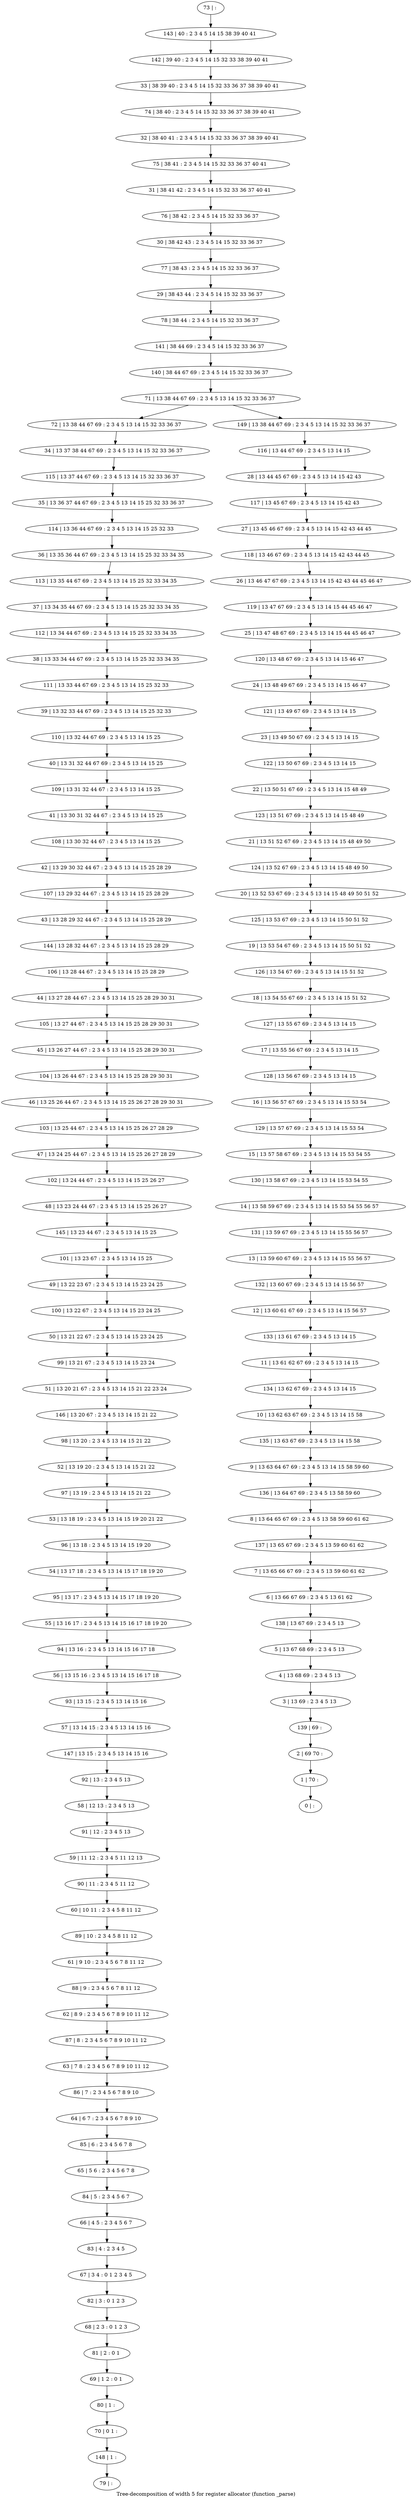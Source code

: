 digraph G {
graph [label="Tree-decomposition of width 5 for register allocator (function _parse)"]
0[label="0 | : "];
1[label="1 | 70 : "];
2[label="2 | 69 70 : "];
3[label="3 | 13 69 : 2 3 4 5 13 "];
4[label="4 | 13 68 69 : 2 3 4 5 13 "];
5[label="5 | 13 67 68 69 : 2 3 4 5 13 "];
6[label="6 | 13 66 67 69 : 2 3 4 5 13 61 62 "];
7[label="7 | 13 65 66 67 69 : 2 3 4 5 13 59 60 61 62 "];
8[label="8 | 13 64 65 67 69 : 2 3 4 5 13 58 59 60 61 62 "];
9[label="9 | 13 63 64 67 69 : 2 3 4 5 13 14 15 58 59 60 "];
10[label="10 | 13 62 63 67 69 : 2 3 4 5 13 14 15 58 "];
11[label="11 | 13 61 62 67 69 : 2 3 4 5 13 14 15 "];
12[label="12 | 13 60 61 67 69 : 2 3 4 5 13 14 15 56 57 "];
13[label="13 | 13 59 60 67 69 : 2 3 4 5 13 14 15 55 56 57 "];
14[label="14 | 13 58 59 67 69 : 2 3 4 5 13 14 15 53 54 55 56 57 "];
15[label="15 | 13 57 58 67 69 : 2 3 4 5 13 14 15 53 54 55 "];
16[label="16 | 13 56 57 67 69 : 2 3 4 5 13 14 15 53 54 "];
17[label="17 | 13 55 56 67 69 : 2 3 4 5 13 14 15 "];
18[label="18 | 13 54 55 67 69 : 2 3 4 5 13 14 15 51 52 "];
19[label="19 | 13 53 54 67 69 : 2 3 4 5 13 14 15 50 51 52 "];
20[label="20 | 13 52 53 67 69 : 2 3 4 5 13 14 15 48 49 50 51 52 "];
21[label="21 | 13 51 52 67 69 : 2 3 4 5 13 14 15 48 49 50 "];
22[label="22 | 13 50 51 67 69 : 2 3 4 5 13 14 15 48 49 "];
23[label="23 | 13 49 50 67 69 : 2 3 4 5 13 14 15 "];
24[label="24 | 13 48 49 67 69 : 2 3 4 5 13 14 15 46 47 "];
25[label="25 | 13 47 48 67 69 : 2 3 4 5 13 14 15 44 45 46 47 "];
26[label="26 | 13 46 47 67 69 : 2 3 4 5 13 14 15 42 43 44 45 46 47 "];
27[label="27 | 13 45 46 67 69 : 2 3 4 5 13 14 15 42 43 44 45 "];
28[label="28 | 13 44 45 67 69 : 2 3 4 5 13 14 15 42 43 "];
29[label="29 | 38 43 44 : 2 3 4 5 14 15 32 33 36 37 "];
30[label="30 | 38 42 43 : 2 3 4 5 14 15 32 33 36 37 "];
31[label="31 | 38 41 42 : 2 3 4 5 14 15 32 33 36 37 40 41 "];
32[label="32 | 38 40 41 : 2 3 4 5 14 15 32 33 36 37 38 39 40 41 "];
33[label="33 | 38 39 40 : 2 3 4 5 14 15 32 33 36 37 38 39 40 41 "];
34[label="34 | 13 37 38 44 67 69 : 2 3 4 5 13 14 15 32 33 36 37 "];
35[label="35 | 13 36 37 44 67 69 : 2 3 4 5 13 14 15 25 32 33 36 37 "];
36[label="36 | 13 35 36 44 67 69 : 2 3 4 5 13 14 15 25 32 33 34 35 "];
37[label="37 | 13 34 35 44 67 69 : 2 3 4 5 13 14 15 25 32 33 34 35 "];
38[label="38 | 13 33 34 44 67 69 : 2 3 4 5 13 14 15 25 32 33 34 35 "];
39[label="39 | 13 32 33 44 67 69 : 2 3 4 5 13 14 15 25 32 33 "];
40[label="40 | 13 31 32 44 67 69 : 2 3 4 5 13 14 15 25 "];
41[label="41 | 13 30 31 32 44 67 : 2 3 4 5 13 14 15 25 "];
42[label="42 | 13 29 30 32 44 67 : 2 3 4 5 13 14 15 25 28 29 "];
43[label="43 | 13 28 29 32 44 67 : 2 3 4 5 13 14 15 25 28 29 "];
44[label="44 | 13 27 28 44 67 : 2 3 4 5 13 14 15 25 28 29 30 31 "];
45[label="45 | 13 26 27 44 67 : 2 3 4 5 13 14 15 25 28 29 30 31 "];
46[label="46 | 13 25 26 44 67 : 2 3 4 5 13 14 15 25 26 27 28 29 30 31 "];
47[label="47 | 13 24 25 44 67 : 2 3 4 5 13 14 15 25 26 27 28 29 "];
48[label="48 | 13 23 24 44 67 : 2 3 4 5 13 14 15 25 26 27 "];
49[label="49 | 13 22 23 67 : 2 3 4 5 13 14 15 23 24 25 "];
50[label="50 | 13 21 22 67 : 2 3 4 5 13 14 15 23 24 25 "];
51[label="51 | 13 20 21 67 : 2 3 4 5 13 14 15 21 22 23 24 "];
52[label="52 | 13 19 20 : 2 3 4 5 13 14 15 21 22 "];
53[label="53 | 13 18 19 : 2 3 4 5 13 14 15 19 20 21 22 "];
54[label="54 | 13 17 18 : 2 3 4 5 13 14 15 17 18 19 20 "];
55[label="55 | 13 16 17 : 2 3 4 5 13 14 15 16 17 18 19 20 "];
56[label="56 | 13 15 16 : 2 3 4 5 13 14 15 16 17 18 "];
57[label="57 | 13 14 15 : 2 3 4 5 13 14 15 16 "];
58[label="58 | 12 13 : 2 3 4 5 13 "];
59[label="59 | 11 12 : 2 3 4 5 11 12 13 "];
60[label="60 | 10 11 : 2 3 4 5 8 11 12 "];
61[label="61 | 9 10 : 2 3 4 5 6 7 8 11 12 "];
62[label="62 | 8 9 : 2 3 4 5 6 7 8 9 10 11 12 "];
63[label="63 | 7 8 : 2 3 4 5 6 7 8 9 10 11 12 "];
64[label="64 | 6 7 : 2 3 4 5 6 7 8 9 10 "];
65[label="65 | 5 6 : 2 3 4 5 6 7 8 "];
66[label="66 | 4 5 : 2 3 4 5 6 7 "];
67[label="67 | 3 4 : 0 1 2 3 4 5 "];
68[label="68 | 2 3 : 0 1 2 3 "];
69[label="69 | 1 2 : 0 1 "];
70[label="70 | 0 1 : "];
71[label="71 | 13 38 44 67 69 : 2 3 4 5 13 14 15 32 33 36 37 "];
72[label="72 | 13 38 44 67 69 : 2 3 4 5 13 14 15 32 33 36 37 "];
73[label="73 | : "];
74[label="74 | 38 40 : 2 3 4 5 14 15 32 33 36 37 38 39 40 41 "];
75[label="75 | 38 41 : 2 3 4 5 14 15 32 33 36 37 40 41 "];
76[label="76 | 38 42 : 2 3 4 5 14 15 32 33 36 37 "];
77[label="77 | 38 43 : 2 3 4 5 14 15 32 33 36 37 "];
78[label="78 | 38 44 : 2 3 4 5 14 15 32 33 36 37 "];
79[label="79 | : "];
80[label="80 | 1 : "];
81[label="81 | 2 : 0 1 "];
82[label="82 | 3 : 0 1 2 3 "];
83[label="83 | 4 : 2 3 4 5 "];
84[label="84 | 5 : 2 3 4 5 6 7 "];
85[label="85 | 6 : 2 3 4 5 6 7 8 "];
86[label="86 | 7 : 2 3 4 5 6 7 8 9 10 "];
87[label="87 | 8 : 2 3 4 5 6 7 8 9 10 11 12 "];
88[label="88 | 9 : 2 3 4 5 6 7 8 11 12 "];
89[label="89 | 10 : 2 3 4 5 8 11 12 "];
90[label="90 | 11 : 2 3 4 5 11 12 "];
91[label="91 | 12 : 2 3 4 5 13 "];
92[label="92 | 13 : 2 3 4 5 13 "];
93[label="93 | 13 15 : 2 3 4 5 13 14 15 16 "];
94[label="94 | 13 16 : 2 3 4 5 13 14 15 16 17 18 "];
95[label="95 | 13 17 : 2 3 4 5 13 14 15 17 18 19 20 "];
96[label="96 | 13 18 : 2 3 4 5 13 14 15 19 20 "];
97[label="97 | 13 19 : 2 3 4 5 13 14 15 21 22 "];
98[label="98 | 13 20 : 2 3 4 5 13 14 15 21 22 "];
99[label="99 | 13 21 67 : 2 3 4 5 13 14 15 23 24 "];
100[label="100 | 13 22 67 : 2 3 4 5 13 14 15 23 24 25 "];
101[label="101 | 13 23 67 : 2 3 4 5 13 14 15 25 "];
102[label="102 | 13 24 44 67 : 2 3 4 5 13 14 15 25 26 27 "];
103[label="103 | 13 25 44 67 : 2 3 4 5 13 14 15 25 26 27 28 29 "];
104[label="104 | 13 26 44 67 : 2 3 4 5 13 14 15 25 28 29 30 31 "];
105[label="105 | 13 27 44 67 : 2 3 4 5 13 14 15 25 28 29 30 31 "];
106[label="106 | 13 28 44 67 : 2 3 4 5 13 14 15 25 28 29 "];
107[label="107 | 13 29 32 44 67 : 2 3 4 5 13 14 15 25 28 29 "];
108[label="108 | 13 30 32 44 67 : 2 3 4 5 13 14 15 25 "];
109[label="109 | 13 31 32 44 67 : 2 3 4 5 13 14 15 25 "];
110[label="110 | 13 32 44 67 69 : 2 3 4 5 13 14 15 25 "];
111[label="111 | 13 33 44 67 69 : 2 3 4 5 13 14 15 25 32 33 "];
112[label="112 | 13 34 44 67 69 : 2 3 4 5 13 14 15 25 32 33 34 35 "];
113[label="113 | 13 35 44 67 69 : 2 3 4 5 13 14 15 25 32 33 34 35 "];
114[label="114 | 13 36 44 67 69 : 2 3 4 5 13 14 15 25 32 33 "];
115[label="115 | 13 37 44 67 69 : 2 3 4 5 13 14 15 32 33 36 37 "];
116[label="116 | 13 44 67 69 : 2 3 4 5 13 14 15 "];
117[label="117 | 13 45 67 69 : 2 3 4 5 13 14 15 42 43 "];
118[label="118 | 13 46 67 69 : 2 3 4 5 13 14 15 42 43 44 45 "];
119[label="119 | 13 47 67 69 : 2 3 4 5 13 14 15 44 45 46 47 "];
120[label="120 | 13 48 67 69 : 2 3 4 5 13 14 15 46 47 "];
121[label="121 | 13 49 67 69 : 2 3 4 5 13 14 15 "];
122[label="122 | 13 50 67 69 : 2 3 4 5 13 14 15 "];
123[label="123 | 13 51 67 69 : 2 3 4 5 13 14 15 48 49 "];
124[label="124 | 13 52 67 69 : 2 3 4 5 13 14 15 48 49 50 "];
125[label="125 | 13 53 67 69 : 2 3 4 5 13 14 15 50 51 52 "];
126[label="126 | 13 54 67 69 : 2 3 4 5 13 14 15 51 52 "];
127[label="127 | 13 55 67 69 : 2 3 4 5 13 14 15 "];
128[label="128 | 13 56 67 69 : 2 3 4 5 13 14 15 "];
129[label="129 | 13 57 67 69 : 2 3 4 5 13 14 15 53 54 "];
130[label="130 | 13 58 67 69 : 2 3 4 5 13 14 15 53 54 55 "];
131[label="131 | 13 59 67 69 : 2 3 4 5 13 14 15 55 56 57 "];
132[label="132 | 13 60 67 69 : 2 3 4 5 13 14 15 56 57 "];
133[label="133 | 13 61 67 69 : 2 3 4 5 13 14 15 "];
134[label="134 | 13 62 67 69 : 2 3 4 5 13 14 15 "];
135[label="135 | 13 63 67 69 : 2 3 4 5 13 14 15 58 "];
136[label="136 | 13 64 67 69 : 2 3 4 5 13 58 59 60 "];
137[label="137 | 13 65 67 69 : 2 3 4 5 13 59 60 61 62 "];
138[label="138 | 13 67 69 : 2 3 4 5 13 "];
139[label="139 | 69 : "];
140[label="140 | 38 44 67 69 : 2 3 4 5 14 15 32 33 36 37 "];
141[label="141 | 38 44 69 : 2 3 4 5 14 15 32 33 36 37 "];
142[label="142 | 39 40 : 2 3 4 5 14 15 32 33 38 39 40 41 "];
143[label="143 | 40 : 2 3 4 5 14 15 38 39 40 41 "];
144[label="144 | 13 28 32 44 67 : 2 3 4 5 13 14 15 25 28 29 "];
145[label="145 | 13 23 44 67 : 2 3 4 5 13 14 15 25 "];
146[label="146 | 13 20 67 : 2 3 4 5 13 14 15 21 22 "];
147[label="147 | 13 15 : 2 3 4 5 13 14 15 16 "];
148[label="148 | 1 : "];
149[label="149 | 13 38 44 67 69 : 2 3 4 5 13 14 15 32 33 36 37 "];
72->34 ;
80->70 ;
69->80 ;
81->69 ;
68->81 ;
82->68 ;
67->82 ;
83->67 ;
66->83 ;
84->66 ;
65->84 ;
85->65 ;
64->85 ;
86->64 ;
63->86 ;
87->63 ;
62->87 ;
88->62 ;
61->88 ;
89->61 ;
60->89 ;
90->60 ;
59->90 ;
91->59 ;
58->91 ;
92->58 ;
93->57 ;
56->93 ;
94->56 ;
55->94 ;
95->55 ;
54->95 ;
96->54 ;
53->96 ;
97->53 ;
52->97 ;
98->52 ;
99->51 ;
50->99 ;
100->50 ;
49->100 ;
101->49 ;
102->48 ;
47->102 ;
103->47 ;
46->103 ;
104->46 ;
45->104 ;
105->45 ;
44->105 ;
106->44 ;
107->43 ;
42->107 ;
108->42 ;
41->108 ;
109->41 ;
40->109 ;
110->40 ;
39->110 ;
111->39 ;
38->111 ;
112->38 ;
37->112 ;
113->37 ;
36->113 ;
114->36 ;
35->114 ;
115->35 ;
34->115 ;
144->106 ;
43->144 ;
145->101 ;
48->145 ;
146->98 ;
51->146 ;
147->92 ;
57->147 ;
148->79 ;
70->148 ;
73->143 ;
143->142 ;
142->33 ;
33->74 ;
74->32 ;
32->75 ;
75->31 ;
31->76 ;
76->30 ;
30->77 ;
77->29 ;
29->78 ;
78->141 ;
141->140 ;
140->71 ;
116->28 ;
28->117 ;
117->27 ;
27->118 ;
118->26 ;
26->119 ;
119->25 ;
25->120 ;
120->24 ;
24->121 ;
121->23 ;
23->122 ;
122->22 ;
22->123 ;
123->21 ;
21->124 ;
124->20 ;
20->125 ;
125->19 ;
19->126 ;
126->18 ;
18->127 ;
127->17 ;
17->128 ;
128->16 ;
16->129 ;
129->15 ;
15->130 ;
130->14 ;
14->131 ;
131->13 ;
13->132 ;
132->12 ;
12->133 ;
133->11 ;
11->134 ;
134->10 ;
10->135 ;
135->9 ;
9->136 ;
136->8 ;
8->137 ;
137->7 ;
7->6 ;
6->138 ;
138->5 ;
5->4 ;
4->3 ;
3->139 ;
139->2 ;
2->1 ;
1->0 ;
149->116 ;
71->72 ;
71->149 ;
}
